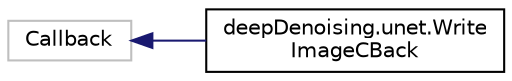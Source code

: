 digraph "Graphical Class Hierarchy"
{
  edge [fontname="Helvetica",fontsize="10",labelfontname="Helvetica",labelfontsize="10"];
  node [fontname="Helvetica",fontsize="10",shape=record];
  rankdir="LR";
  Node278 [label="Callback",height=0.2,width=0.4,color="grey75", fillcolor="white", style="filled"];
  Node278 -> Node0 [dir="back",color="midnightblue",fontsize="10",style="solid",fontname="Helvetica"];
  Node0 [label="deepDenoising.unet.Write\lImageCBack",height=0.2,width=0.4,color="black", fillcolor="white", style="filled",URL="$classdeepDenoising_1_1unet_1_1WriteImageCBack.html"];
}
